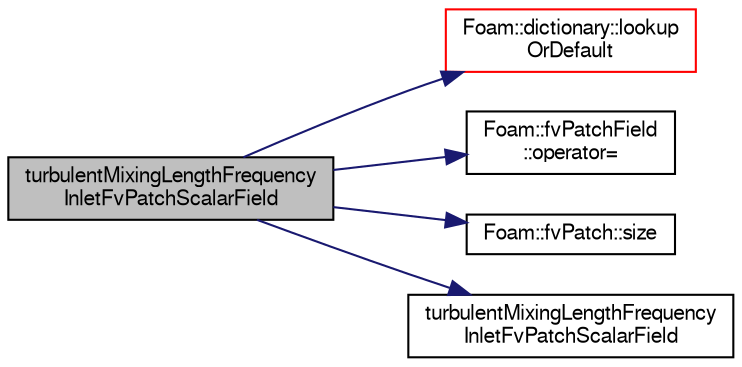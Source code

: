 digraph "turbulentMixingLengthFrequencyInletFvPatchScalarField"
{
  bgcolor="transparent";
  edge [fontname="FreeSans",fontsize="10",labelfontname="FreeSans",labelfontsize="10"];
  node [fontname="FreeSans",fontsize="10",shape=record];
  rankdir="LR";
  Node4 [label="turbulentMixingLengthFrequency\lInletFvPatchScalarField",height=0.2,width=0.4,color="black", fillcolor="grey75", style="filled", fontcolor="black"];
  Node4 -> Node5 [color="midnightblue",fontsize="10",style="solid",fontname="FreeSans"];
  Node5 [label="Foam::dictionary::lookup\lOrDefault",height=0.2,width=0.4,color="red",URL="$a26014.html#a69ee064dcc6d649df523e02e5c242922",tooltip="Find and return a T,. "];
  Node4 -> Node12 [color="midnightblue",fontsize="10",style="solid",fontname="FreeSans"];
  Node12 [label="Foam::fvPatchField\l::operator=",height=0.2,width=0.4,color="black",URL="$a22354.html#a6a896c9a07142ef7985d976d61181176"];
  Node4 -> Node13 [color="midnightblue",fontsize="10",style="solid",fontname="FreeSans"];
  Node13 [label="Foam::fvPatch::size",height=0.2,width=0.4,color="black",URL="$a22870.html#a03bc1200aac252c4d3e18657d700b71c",tooltip="Return size. "];
  Node4 -> Node14 [color="midnightblue",fontsize="10",style="solid",fontname="FreeSans"];
  Node14 [label="turbulentMixingLengthFrequency\lInletFvPatchScalarField",height=0.2,width=0.4,color="black",URL="$a30946.html#ab8ff9611c0eb5940b77656a6efce40a3",tooltip="Construct from patch and internal field. "];
}
